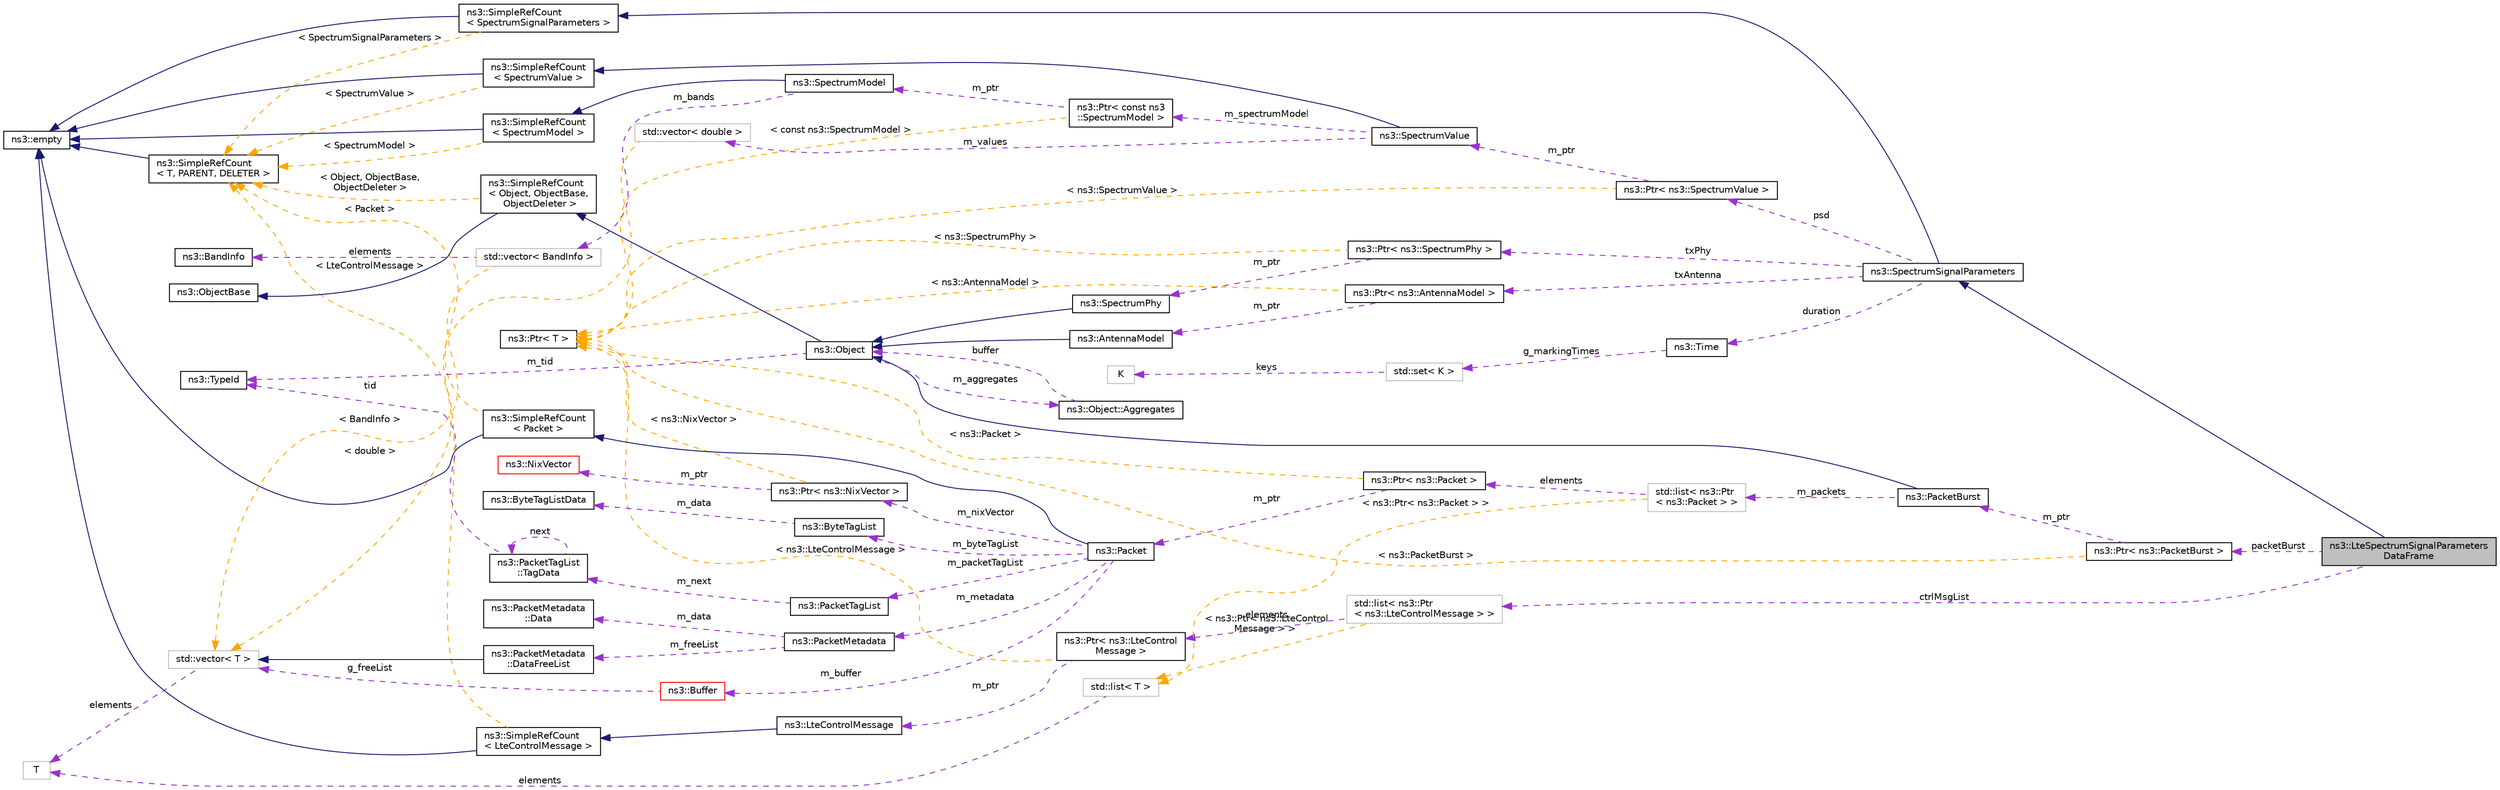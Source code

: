 digraph "ns3::LteSpectrumSignalParametersDataFrame"
{
 // LATEX_PDF_SIZE
  edge [fontname="Helvetica",fontsize="10",labelfontname="Helvetica",labelfontsize="10"];
  node [fontname="Helvetica",fontsize="10",shape=record];
  rankdir="LR";
  Node1 [label="ns3::LteSpectrumSignalParameters\lDataFrame",height=0.2,width=0.4,color="black", fillcolor="grey75", style="filled", fontcolor="black",tooltip="Signal parameters for Lte Data Frame (PDSCH), and eventually after some control messages through othe..."];
  Node2 -> Node1 [dir="back",color="midnightblue",fontsize="10",style="solid",fontname="Helvetica"];
  Node2 [label="ns3::SpectrumSignalParameters",height=0.2,width=0.4,color="black", fillcolor="white", style="filled",URL="$structns3_1_1_spectrum_signal_parameters.html",tooltip="This struct provides the generic signal representation to be used by all wireless technologies."];
  Node3 -> Node2 [dir="back",color="midnightblue",fontsize="10",style="solid",fontname="Helvetica"];
  Node3 [label="ns3::SimpleRefCount\l\< SpectrumSignalParameters \>",height=0.2,width=0.4,color="black", fillcolor="white", style="filled",URL="$classns3_1_1_simple_ref_count.html",tooltip=" "];
  Node4 -> Node3 [dir="back",color="midnightblue",fontsize="10",style="solid",fontname="Helvetica"];
  Node4 [label="ns3::empty",height=0.2,width=0.4,color="black", fillcolor="white", style="filled",URL="$classns3_1_1empty.html",tooltip="make Callback use a separate empty type"];
  Node5 -> Node3 [dir="back",color="orange",fontsize="10",style="dashed",label=" \< SpectrumSignalParameters \>" ,fontname="Helvetica"];
  Node5 [label="ns3::SimpleRefCount\l\< T, PARENT, DELETER \>",height=0.2,width=0.4,color="black", fillcolor="white", style="filled",URL="$classns3_1_1_simple_ref_count.html",tooltip="A template-based reference counting class."];
  Node4 -> Node5 [dir="back",color="midnightblue",fontsize="10",style="solid",fontname="Helvetica"];
  Node6 -> Node2 [dir="back",color="darkorchid3",fontsize="10",style="dashed",label=" txAntenna" ,fontname="Helvetica"];
  Node6 [label="ns3::Ptr\< ns3::AntennaModel \>",height=0.2,width=0.4,color="black", fillcolor="white", style="filled",URL="$classns3_1_1_ptr.html",tooltip=" "];
  Node7 -> Node6 [dir="back",color="darkorchid3",fontsize="10",style="dashed",label=" m_ptr" ,fontname="Helvetica"];
  Node7 [label="ns3::AntennaModel",height=0.2,width=0.4,color="black", fillcolor="white", style="filled",URL="$classns3_1_1_antenna_model.html",tooltip="interface for antenna radiation pattern models"];
  Node8 -> Node7 [dir="back",color="midnightblue",fontsize="10",style="solid",fontname="Helvetica"];
  Node8 [label="ns3::Object",height=0.2,width=0.4,color="black", fillcolor="white", style="filled",URL="$classns3_1_1_object.html",tooltip="A base class which provides memory management and object aggregation."];
  Node9 -> Node8 [dir="back",color="midnightblue",fontsize="10",style="solid",fontname="Helvetica"];
  Node9 [label="ns3::SimpleRefCount\l\< Object, ObjectBase,\l ObjectDeleter \>",height=0.2,width=0.4,color="black", fillcolor="white", style="filled",URL="$classns3_1_1_simple_ref_count.html",tooltip=" "];
  Node10 -> Node9 [dir="back",color="midnightblue",fontsize="10",style="solid",fontname="Helvetica"];
  Node10 [label="ns3::ObjectBase",height=0.2,width=0.4,color="black", fillcolor="white", style="filled",URL="$classns3_1_1_object_base.html",tooltip="Anchor the ns-3 type and attribute system."];
  Node5 -> Node9 [dir="back",color="orange",fontsize="10",style="dashed",label=" \< Object, ObjectBase,\l ObjectDeleter \>" ,fontname="Helvetica"];
  Node11 -> Node8 [dir="back",color="darkorchid3",fontsize="10",style="dashed",label=" m_tid" ,fontname="Helvetica"];
  Node11 [label="ns3::TypeId",height=0.2,width=0.4,color="black", fillcolor="white", style="filled",URL="$classns3_1_1_type_id.html",tooltip="a unique identifier for an interface."];
  Node12 -> Node8 [dir="back",color="darkorchid3",fontsize="10",style="dashed",label=" m_aggregates" ,fontname="Helvetica"];
  Node12 [label="ns3::Object::Aggregates",height=0.2,width=0.4,color="black", fillcolor="white", style="filled",URL="$structns3_1_1_object_1_1_aggregates.html",tooltip="The list of Objects aggregated to this one."];
  Node8 -> Node12 [dir="back",color="darkorchid3",fontsize="10",style="dashed",label=" buffer" ,fontname="Helvetica"];
  Node13 -> Node6 [dir="back",color="orange",fontsize="10",style="dashed",label=" \< ns3::AntennaModel \>" ,fontname="Helvetica"];
  Node13 [label="ns3::Ptr\< T \>",height=0.2,width=0.4,color="black", fillcolor="white", style="filled",URL="$classns3_1_1_ptr.html",tooltip="Smart pointer class similar to boost::intrusive_ptr."];
  Node14 -> Node2 [dir="back",color="darkorchid3",fontsize="10",style="dashed",label=" txPhy" ,fontname="Helvetica"];
  Node14 [label="ns3::Ptr\< ns3::SpectrumPhy \>",height=0.2,width=0.4,color="black", fillcolor="white", style="filled",URL="$classns3_1_1_ptr.html",tooltip=" "];
  Node15 -> Node14 [dir="back",color="darkorchid3",fontsize="10",style="dashed",label=" m_ptr" ,fontname="Helvetica"];
  Node15 [label="ns3::SpectrumPhy",height=0.2,width=0.4,color="black", fillcolor="white", style="filled",URL="$classns3_1_1_spectrum_phy.html",tooltip="Abstract base class for Spectrum-aware PHY layers."];
  Node8 -> Node15 [dir="back",color="midnightblue",fontsize="10",style="solid",fontname="Helvetica"];
  Node13 -> Node14 [dir="back",color="orange",fontsize="10",style="dashed",label=" \< ns3::SpectrumPhy \>" ,fontname="Helvetica"];
  Node16 -> Node2 [dir="back",color="darkorchid3",fontsize="10",style="dashed",label=" duration" ,fontname="Helvetica"];
  Node16 [label="ns3::Time",height=0.2,width=0.4,color="black", fillcolor="white", style="filled",URL="$classns3_1_1_time.html",tooltip="Simulation virtual time values and global simulation resolution."];
  Node17 -> Node16 [dir="back",color="darkorchid3",fontsize="10",style="dashed",label=" g_markingTimes" ,fontname="Helvetica"];
  Node17 [label="std::set\< K \>",height=0.2,width=0.4,color="grey75", fillcolor="white", style="filled",tooltip=" "];
  Node18 -> Node17 [dir="back",color="darkorchid3",fontsize="10",style="dashed",label=" keys" ,fontname="Helvetica"];
  Node18 [label="K",height=0.2,width=0.4,color="grey75", fillcolor="white", style="filled",tooltip=" "];
  Node19 -> Node2 [dir="back",color="darkorchid3",fontsize="10",style="dashed",label=" psd" ,fontname="Helvetica"];
  Node19 [label="ns3::Ptr\< ns3::SpectrumValue \>",height=0.2,width=0.4,color="black", fillcolor="white", style="filled",URL="$classns3_1_1_ptr.html",tooltip=" "];
  Node20 -> Node19 [dir="back",color="darkorchid3",fontsize="10",style="dashed",label=" m_ptr" ,fontname="Helvetica"];
  Node20 [label="ns3::SpectrumValue",height=0.2,width=0.4,color="black", fillcolor="white", style="filled",URL="$classns3_1_1_spectrum_value.html",tooltip="Set of values corresponding to a given SpectrumModel."];
  Node21 -> Node20 [dir="back",color="midnightblue",fontsize="10",style="solid",fontname="Helvetica"];
  Node21 [label="ns3::SimpleRefCount\l\< SpectrumValue \>",height=0.2,width=0.4,color="black", fillcolor="white", style="filled",URL="$classns3_1_1_simple_ref_count.html",tooltip=" "];
  Node4 -> Node21 [dir="back",color="midnightblue",fontsize="10",style="solid",fontname="Helvetica"];
  Node5 -> Node21 [dir="back",color="orange",fontsize="10",style="dashed",label=" \< SpectrumValue \>" ,fontname="Helvetica"];
  Node22 -> Node20 [dir="back",color="darkorchid3",fontsize="10",style="dashed",label=" m_spectrumModel" ,fontname="Helvetica"];
  Node22 [label="ns3::Ptr\< const ns3\l::SpectrumModel \>",height=0.2,width=0.4,color="black", fillcolor="white", style="filled",URL="$classns3_1_1_ptr.html",tooltip=" "];
  Node23 -> Node22 [dir="back",color="darkorchid3",fontsize="10",style="dashed",label=" m_ptr" ,fontname="Helvetica"];
  Node23 [label="ns3::SpectrumModel",height=0.2,width=0.4,color="black", fillcolor="white", style="filled",URL="$classns3_1_1_spectrum_model.html",tooltip="Set of frequency values implementing the domain of the functions in the Function Space defined by Spe..."];
  Node24 -> Node23 [dir="back",color="midnightblue",fontsize="10",style="solid",fontname="Helvetica"];
  Node24 [label="ns3::SimpleRefCount\l\< SpectrumModel \>",height=0.2,width=0.4,color="black", fillcolor="white", style="filled",URL="$classns3_1_1_simple_ref_count.html",tooltip=" "];
  Node4 -> Node24 [dir="back",color="midnightblue",fontsize="10",style="solid",fontname="Helvetica"];
  Node5 -> Node24 [dir="back",color="orange",fontsize="10",style="dashed",label=" \< SpectrumModel \>" ,fontname="Helvetica"];
  Node25 -> Node23 [dir="back",color="darkorchid3",fontsize="10",style="dashed",label=" m_bands" ,fontname="Helvetica"];
  Node25 [label="std::vector\< BandInfo \>",height=0.2,width=0.4,color="grey75", fillcolor="white", style="filled",tooltip=" "];
  Node26 -> Node25 [dir="back",color="darkorchid3",fontsize="10",style="dashed",label=" elements" ,fontname="Helvetica"];
  Node26 [label="ns3::BandInfo",height=0.2,width=0.4,color="black", fillcolor="white", style="filled",URL="$structns3_1_1_band_info.html",tooltip="The building block of a SpectrumModel."];
  Node27 -> Node25 [dir="back",color="orange",fontsize="10",style="dashed",label=" \< BandInfo \>" ,fontname="Helvetica"];
  Node27 [label="std::vector\< T \>",height=0.2,width=0.4,color="grey75", fillcolor="white", style="filled",tooltip=" "];
  Node28 -> Node27 [dir="back",color="darkorchid3",fontsize="10",style="dashed",label=" elements" ,fontname="Helvetica"];
  Node28 [label="T",height=0.2,width=0.4,color="grey75", fillcolor="white", style="filled",tooltip=" "];
  Node13 -> Node22 [dir="back",color="orange",fontsize="10",style="dashed",label=" \< const ns3::SpectrumModel \>" ,fontname="Helvetica"];
  Node29 -> Node20 [dir="back",color="darkorchid3",fontsize="10",style="dashed",label=" m_values" ,fontname="Helvetica"];
  Node29 [label="std::vector\< double \>",height=0.2,width=0.4,color="grey75", fillcolor="white", style="filled",tooltip=" "];
  Node27 -> Node29 [dir="back",color="orange",fontsize="10",style="dashed",label=" \< double \>" ,fontname="Helvetica"];
  Node13 -> Node19 [dir="back",color="orange",fontsize="10",style="dashed",label=" \< ns3::SpectrumValue \>" ,fontname="Helvetica"];
  Node30 -> Node1 [dir="back",color="darkorchid3",fontsize="10",style="dashed",label=" ctrlMsgList" ,fontname="Helvetica"];
  Node30 [label="std::list\< ns3::Ptr\l\< ns3::LteControlMessage \> \>",height=0.2,width=0.4,color="grey75", fillcolor="white", style="filled",tooltip=" "];
  Node31 -> Node30 [dir="back",color="darkorchid3",fontsize="10",style="dashed",label=" elements" ,fontname="Helvetica"];
  Node31 [label="ns3::Ptr\< ns3::LteControl\lMessage \>",height=0.2,width=0.4,color="black", fillcolor="white", style="filled",URL="$classns3_1_1_ptr.html",tooltip=" "];
  Node32 -> Node31 [dir="back",color="darkorchid3",fontsize="10",style="dashed",label=" m_ptr" ,fontname="Helvetica"];
  Node32 [label="ns3::LteControlMessage",height=0.2,width=0.4,color="black", fillcolor="white", style="filled",URL="$classns3_1_1_lte_control_message.html",tooltip="The LteControlMessage provides a basic implementations for control messages (such as PDCCH allocation..."];
  Node33 -> Node32 [dir="back",color="midnightblue",fontsize="10",style="solid",fontname="Helvetica"];
  Node33 [label="ns3::SimpleRefCount\l\< LteControlMessage \>",height=0.2,width=0.4,color="black", fillcolor="white", style="filled",URL="$classns3_1_1_simple_ref_count.html",tooltip=" "];
  Node4 -> Node33 [dir="back",color="midnightblue",fontsize="10",style="solid",fontname="Helvetica"];
  Node5 -> Node33 [dir="back",color="orange",fontsize="10",style="dashed",label=" \< LteControlMessage \>" ,fontname="Helvetica"];
  Node13 -> Node31 [dir="back",color="orange",fontsize="10",style="dashed",label=" \< ns3::LteControlMessage \>" ,fontname="Helvetica"];
  Node34 -> Node30 [dir="back",color="orange",fontsize="10",style="dashed",label=" \< ns3::Ptr\< ns3::LteControl\lMessage \> \>" ,fontname="Helvetica"];
  Node34 [label="std::list\< T \>",height=0.2,width=0.4,color="grey75", fillcolor="white", style="filled",tooltip=" "];
  Node28 -> Node34 [dir="back",color="darkorchid3",fontsize="10",style="dashed",label=" elements" ,fontname="Helvetica"];
  Node35 -> Node1 [dir="back",color="darkorchid3",fontsize="10",style="dashed",label=" packetBurst" ,fontname="Helvetica"];
  Node35 [label="ns3::Ptr\< ns3::PacketBurst \>",height=0.2,width=0.4,color="black", fillcolor="white", style="filled",URL="$classns3_1_1_ptr.html",tooltip=" "];
  Node36 -> Node35 [dir="back",color="darkorchid3",fontsize="10",style="dashed",label=" m_ptr" ,fontname="Helvetica"];
  Node36 [label="ns3::PacketBurst",height=0.2,width=0.4,color="black", fillcolor="white", style="filled",URL="$classns3_1_1_packet_burst.html",tooltip="this class implement a burst as a list of packets"];
  Node8 -> Node36 [dir="back",color="midnightblue",fontsize="10",style="solid",fontname="Helvetica"];
  Node37 -> Node36 [dir="back",color="darkorchid3",fontsize="10",style="dashed",label=" m_packets" ,fontname="Helvetica"];
  Node37 [label="std::list\< ns3::Ptr\l\< ns3::Packet \> \>",height=0.2,width=0.4,color="grey75", fillcolor="white", style="filled",tooltip=" "];
  Node38 -> Node37 [dir="back",color="darkorchid3",fontsize="10",style="dashed",label=" elements" ,fontname="Helvetica"];
  Node38 [label="ns3::Ptr\< ns3::Packet \>",height=0.2,width=0.4,color="black", fillcolor="white", style="filled",URL="$classns3_1_1_ptr.html",tooltip=" "];
  Node39 -> Node38 [dir="back",color="darkorchid3",fontsize="10",style="dashed",label=" m_ptr" ,fontname="Helvetica"];
  Node39 [label="ns3::Packet",height=0.2,width=0.4,color="black", fillcolor="white", style="filled",URL="$classns3_1_1_packet.html",tooltip="network packets"];
  Node40 -> Node39 [dir="back",color="midnightblue",fontsize="10",style="solid",fontname="Helvetica"];
  Node40 [label="ns3::SimpleRefCount\l\< Packet \>",height=0.2,width=0.4,color="black", fillcolor="white", style="filled",URL="$classns3_1_1_simple_ref_count.html",tooltip=" "];
  Node4 -> Node40 [dir="back",color="midnightblue",fontsize="10",style="solid",fontname="Helvetica"];
  Node5 -> Node40 [dir="back",color="orange",fontsize="10",style="dashed",label=" \< Packet \>" ,fontname="Helvetica"];
  Node41 -> Node39 [dir="back",color="darkorchid3",fontsize="10",style="dashed",label=" m_nixVector" ,fontname="Helvetica"];
  Node41 [label="ns3::Ptr\< ns3::NixVector \>",height=0.2,width=0.4,color="black", fillcolor="white", style="filled",URL="$classns3_1_1_ptr.html",tooltip=" "];
  Node42 -> Node41 [dir="back",color="darkorchid3",fontsize="10",style="dashed",label=" m_ptr" ,fontname="Helvetica"];
  Node42 [label="ns3::NixVector",height=0.2,width=0.4,color="red", fillcolor="white", style="filled",URL="$classns3_1_1_nix_vector.html",tooltip="Neighbor-index data structure for nix-vector routing."];
  Node13 -> Node41 [dir="back",color="orange",fontsize="10",style="dashed",label=" \< ns3::NixVector \>" ,fontname="Helvetica"];
  Node45 -> Node39 [dir="back",color="darkorchid3",fontsize="10",style="dashed",label=" m_metadata" ,fontname="Helvetica"];
  Node45 [label="ns3::PacketMetadata",height=0.2,width=0.4,color="black", fillcolor="white", style="filled",URL="$classns3_1_1_packet_metadata.html",tooltip="Handle packet metadata about packet headers and trailers."];
  Node46 -> Node45 [dir="back",color="darkorchid3",fontsize="10",style="dashed",label=" m_data" ,fontname="Helvetica"];
  Node46 [label="ns3::PacketMetadata\l::Data",height=0.2,width=0.4,color="black", fillcolor="white", style="filled",URL="$structns3_1_1_packet_metadata_1_1_data.html",tooltip="Data structure."];
  Node47 -> Node45 [dir="back",color="darkorchid3",fontsize="10",style="dashed",label=" m_freeList" ,fontname="Helvetica"];
  Node47 [label="ns3::PacketMetadata\l::DataFreeList",height=0.2,width=0.4,color="black", fillcolor="white", style="filled",URL="$classns3_1_1_packet_metadata_1_1_data_free_list.html",tooltip="Class to hold all the metadata."];
  Node27 -> Node47 [dir="back",color="midnightblue",fontsize="10",style="solid",fontname="Helvetica"];
  Node48 -> Node39 [dir="back",color="darkorchid3",fontsize="10",style="dashed",label=" m_byteTagList" ,fontname="Helvetica"];
  Node48 [label="ns3::ByteTagList",height=0.2,width=0.4,color="black", fillcolor="white", style="filled",URL="$classns3_1_1_byte_tag_list.html",tooltip="keep track of the byte tags stored in a packet."];
  Node49 -> Node48 [dir="back",color="darkorchid3",fontsize="10",style="dashed",label=" m_data" ,fontname="Helvetica"];
  Node49 [label="ns3::ByteTagListData",height=0.2,width=0.4,color="black", fillcolor="white", style="filled",URL="$structns3_1_1_byte_tag_list_data.html",tooltip="Internal representation of the byte tags stored in a packet."];
  Node50 -> Node39 [dir="back",color="darkorchid3",fontsize="10",style="dashed",label=" m_packetTagList" ,fontname="Helvetica"];
  Node50 [label="ns3::PacketTagList",height=0.2,width=0.4,color="black", fillcolor="white", style="filled",URL="$classns3_1_1_packet_tag_list.html",tooltip="List of the packet tags stored in a packet."];
  Node51 -> Node50 [dir="back",color="darkorchid3",fontsize="10",style="dashed",label=" m_next" ,fontname="Helvetica"];
  Node51 [label="ns3::PacketTagList\l::TagData",height=0.2,width=0.4,color="black", fillcolor="white", style="filled",URL="$structns3_1_1_packet_tag_list_1_1_tag_data.html",tooltip="Tree node for sharing serialized tags."];
  Node51 -> Node51 [dir="back",color="darkorchid3",fontsize="10",style="dashed",label=" next" ,fontname="Helvetica"];
  Node11 -> Node51 [dir="back",color="darkorchid3",fontsize="10",style="dashed",label=" tid" ,fontname="Helvetica"];
  Node52 -> Node39 [dir="back",color="darkorchid3",fontsize="10",style="dashed",label=" m_buffer" ,fontname="Helvetica"];
  Node52 [label="ns3::Buffer",height=0.2,width=0.4,color="red", fillcolor="white", style="filled",URL="$classns3_1_1_buffer.html",tooltip="automatically resized byte buffer"];
  Node27 -> Node52 [dir="back",color="darkorchid3",fontsize="10",style="dashed",label=" g_freeList" ,fontname="Helvetica"];
  Node13 -> Node38 [dir="back",color="orange",fontsize="10",style="dashed",label=" \< ns3::Packet \>" ,fontname="Helvetica"];
  Node34 -> Node37 [dir="back",color="orange",fontsize="10",style="dashed",label=" \< ns3::Ptr\< ns3::Packet \> \>" ,fontname="Helvetica"];
  Node13 -> Node35 [dir="back",color="orange",fontsize="10",style="dashed",label=" \< ns3::PacketBurst \>" ,fontname="Helvetica"];
}
